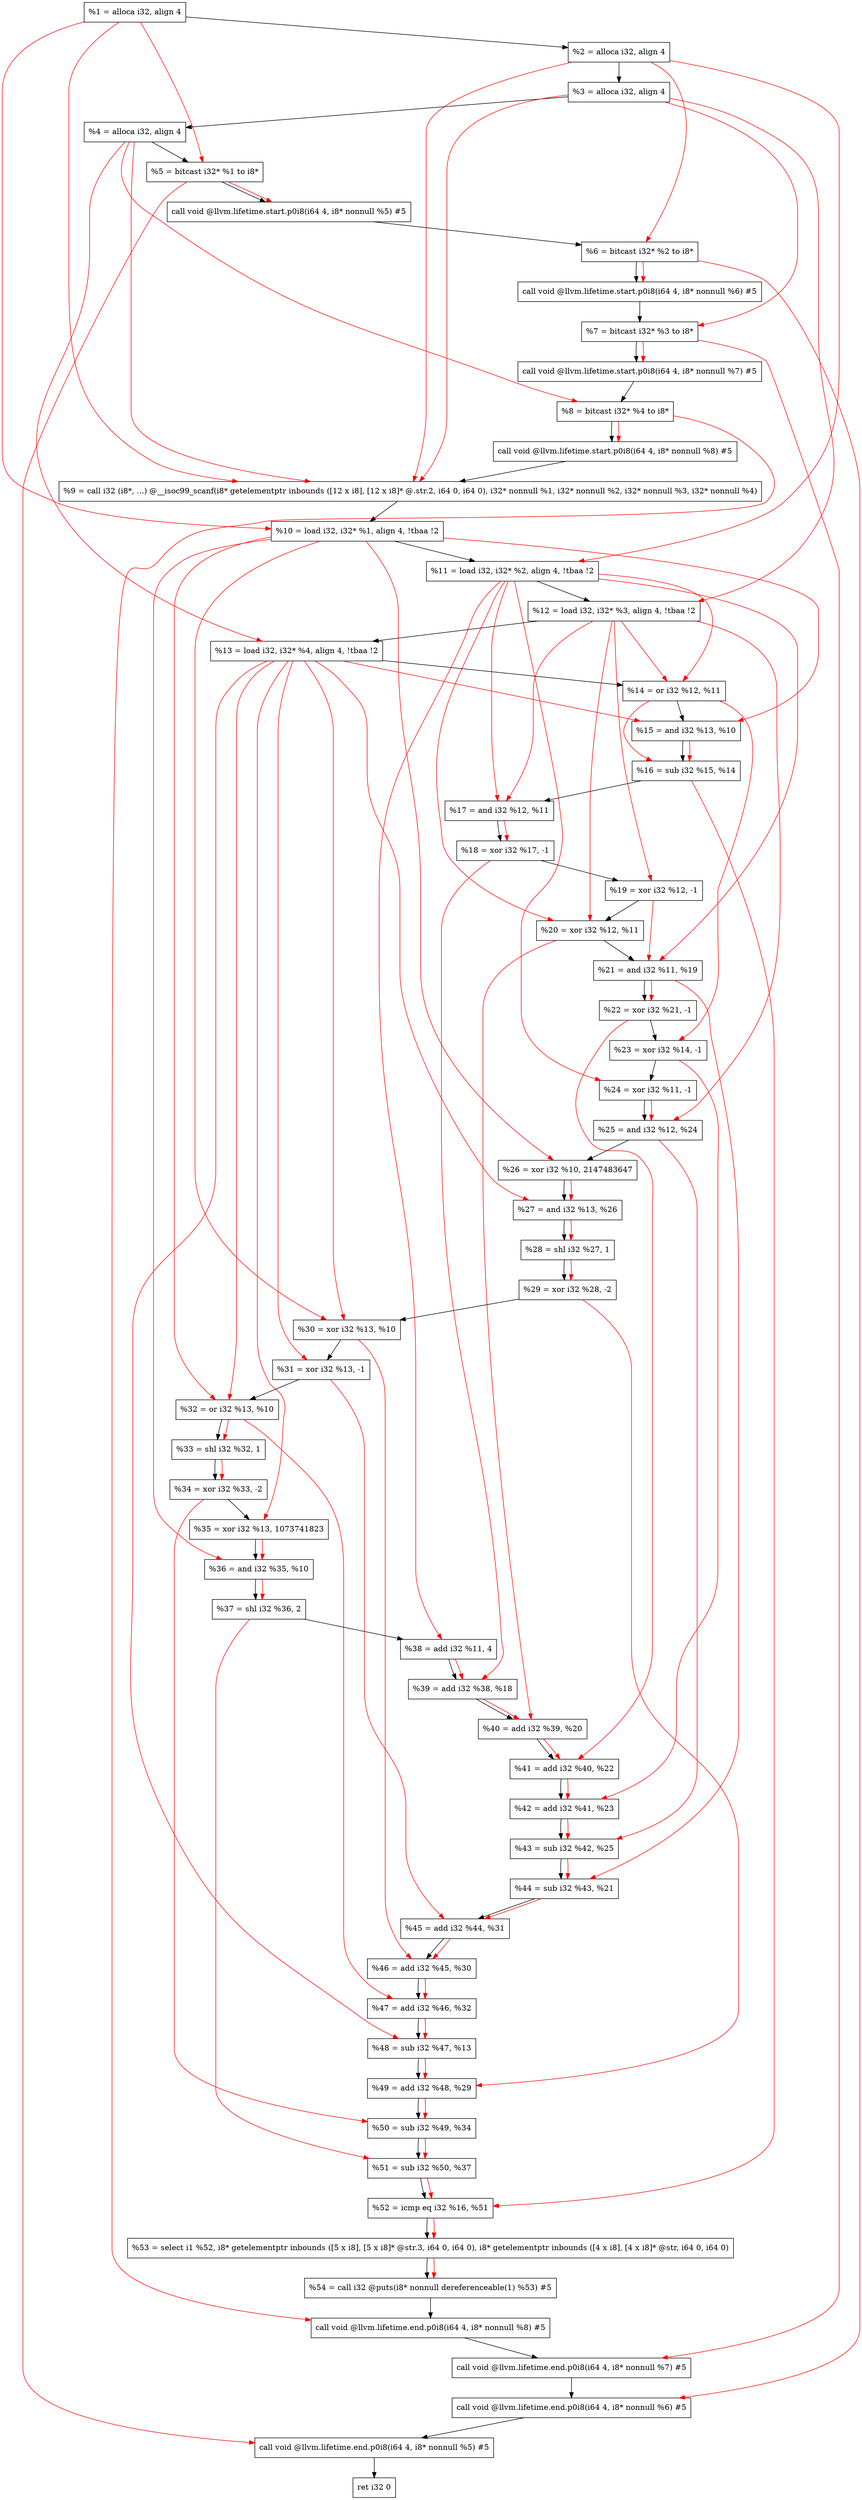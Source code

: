 digraph "DFG for'main' function" {
	Node0x209dd68[shape=record, label="  %1 = alloca i32, align 4"];
	Node0x209dde8[shape=record, label="  %2 = alloca i32, align 4"];
	Node0x209de78[shape=record, label="  %3 = alloca i32, align 4"];
	Node0x209ded8[shape=record, label="  %4 = alloca i32, align 4"];
	Node0x209df88[shape=record, label="  %5 = bitcast i32* %1 to i8*"];
	Node0x209e3b8[shape=record, label="  call void @llvm.lifetime.start.p0i8(i64 4, i8* nonnull %5) #5"];
	Node0x209e498[shape=record, label="  %6 = bitcast i32* %2 to i8*"];
	Node0x209e598[shape=record, label="  call void @llvm.lifetime.start.p0i8(i64 4, i8* nonnull %6) #5"];
	Node0x209e658[shape=record, label="  %7 = bitcast i32* %3 to i8*"];
	Node0x209e708[shape=record, label="  call void @llvm.lifetime.start.p0i8(i64 4, i8* nonnull %7) #5"];
	Node0x209e7c8[shape=record, label="  %8 = bitcast i32* %4 to i8*"];
	Node0x209e878[shape=record, label="  call void @llvm.lifetime.start.p0i8(i64 4, i8* nonnull %8) #5"];
	Node0x2098b80[shape=record, label="  %9 = call i32 (i8*, ...) @__isoc99_scanf(i8* getelementptr inbounds ([12 x i8], [12 x i8]* @.str.2, i64 0, i64 0), i32* nonnull %1, i32* nonnull %2, i32* nonnull %3, i32* nonnull %4)"];
	Node0x209ea78[shape=record, label="  %10 = load i32, i32* %1, align 4, !tbaa !2"];
	Node0x209f9e8[shape=record, label="  %11 = load i32, i32* %2, align 4, !tbaa !2"];
	Node0x20a0058[shape=record, label="  %12 = load i32, i32* %3, align 4, !tbaa !2"];
	Node0x20a00b8[shape=record, label="  %13 = load i32, i32* %4, align 4, !tbaa !2"];
	Node0x20a0130[shape=record, label="  %14 = or i32 %12, %11"];
	Node0x20a01a0[shape=record, label="  %15 = and i32 %13, %10"];
	Node0x20a0210[shape=record, label="  %16 = sub i32 %15, %14"];
	Node0x20a0280[shape=record, label="  %17 = and i32 %12, %11"];
	Node0x20a02f0[shape=record, label="  %18 = xor i32 %17, -1"];
	Node0x20a0360[shape=record, label="  %19 = xor i32 %12, -1"];
	Node0x20a03d0[shape=record, label="  %20 = xor i32 %12, %11"];
	Node0x20a0440[shape=record, label="  %21 = and i32 %11, %19"];
	Node0x20a04b0[shape=record, label="  %22 = xor i32 %21, -1"];
	Node0x20a0520[shape=record, label="  %23 = xor i32 %14, -1"];
	Node0x20a0590[shape=record, label="  %24 = xor i32 %11, -1"];
	Node0x20a0600[shape=record, label="  %25 = and i32 %12, %24"];
	Node0x20a0670[shape=record, label="  %26 = xor i32 %10, 2147483647"];
	Node0x20a06e0[shape=record, label="  %27 = and i32 %13, %26"];
	Node0x20a0750[shape=record, label="  %28 = shl i32 %27, 1"];
	Node0x20a07c0[shape=record, label="  %29 = xor i32 %28, -2"];
	Node0x20a0830[shape=record, label="  %30 = xor i32 %13, %10"];
	Node0x20a08a0[shape=record, label="  %31 = xor i32 %13, -1"];
	Node0x20a0910[shape=record, label="  %32 = or i32 %13, %10"];
	Node0x20a0980[shape=record, label="  %33 = shl i32 %32, 1"];
	Node0x20a09f0[shape=record, label="  %34 = xor i32 %33, -2"];
	Node0x20a0a60[shape=record, label="  %35 = xor i32 %13, 1073741823"];
	Node0x20a0ad0[shape=record, label="  %36 = and i32 %35, %10"];
	Node0x20a0b40[shape=record, label="  %37 = shl i32 %36, 2"];
	Node0x20a0bb0[shape=record, label="  %38 = add i32 %11, 4"];
	Node0x20a0c20[shape=record, label="  %39 = add i32 %38, %18"];
	Node0x20a0c90[shape=record, label="  %40 = add i32 %39, %20"];
	Node0x20a0d00[shape=record, label="  %41 = add i32 %40, %22"];
	Node0x20a0d70[shape=record, label="  %42 = add i32 %41, %23"];
	Node0x20a0de0[shape=record, label="  %43 = sub i32 %42, %25"];
	Node0x20a0e50[shape=record, label="  %44 = sub i32 %43, %21"];
	Node0x20a0ec0[shape=record, label="  %45 = add i32 %44, %31"];
	Node0x20a0f30[shape=record, label="  %46 = add i32 %45, %30"];
	Node0x20a0fa0[shape=record, label="  %47 = add i32 %46, %32"];
	Node0x20a1010[shape=record, label="  %48 = sub i32 %47, %13"];
	Node0x20a1080[shape=record, label="  %49 = add i32 %48, %29"];
	Node0x20a10f0[shape=record, label="  %50 = sub i32 %49, %34"];
	Node0x20a1160[shape=record, label="  %51 = sub i32 %50, %37"];
	Node0x20a11d0[shape=record, label="  %52 = icmp eq i32 %16, %51"];
	Node0x203d8b8[shape=record, label="  %53 = select i1 %52, i8* getelementptr inbounds ([5 x i8], [5 x i8]* @str.3, i64 0, i64 0), i8* getelementptr inbounds ([4 x i8], [4 x i8]* @str, i64 0, i64 0)"];
	Node0x20a1260[shape=record, label="  %54 = call i32 @puts(i8* nonnull dereferenceable(1) %53) #5"];
	Node0x20a1508[shape=record, label="  call void @llvm.lifetime.end.p0i8(i64 4, i8* nonnull %8) #5"];
	Node0x20a1668[shape=record, label="  call void @llvm.lifetime.end.p0i8(i64 4, i8* nonnull %7) #5"];
	Node0x20a1778[shape=record, label="  call void @llvm.lifetime.end.p0i8(i64 4, i8* nonnull %6) #5"];
	Node0x20a1888[shape=record, label="  call void @llvm.lifetime.end.p0i8(i64 4, i8* nonnull %5) #5"];
	Node0x20a1948[shape=record, label="  ret i32 0"];
	Node0x209dd68 -> Node0x209dde8;
	Node0x209dde8 -> Node0x209de78;
	Node0x209de78 -> Node0x209ded8;
	Node0x209ded8 -> Node0x209df88;
	Node0x209df88 -> Node0x209e3b8;
	Node0x209e3b8 -> Node0x209e498;
	Node0x209e498 -> Node0x209e598;
	Node0x209e598 -> Node0x209e658;
	Node0x209e658 -> Node0x209e708;
	Node0x209e708 -> Node0x209e7c8;
	Node0x209e7c8 -> Node0x209e878;
	Node0x209e878 -> Node0x2098b80;
	Node0x2098b80 -> Node0x209ea78;
	Node0x209ea78 -> Node0x209f9e8;
	Node0x209f9e8 -> Node0x20a0058;
	Node0x20a0058 -> Node0x20a00b8;
	Node0x20a00b8 -> Node0x20a0130;
	Node0x20a0130 -> Node0x20a01a0;
	Node0x20a01a0 -> Node0x20a0210;
	Node0x20a0210 -> Node0x20a0280;
	Node0x20a0280 -> Node0x20a02f0;
	Node0x20a02f0 -> Node0x20a0360;
	Node0x20a0360 -> Node0x20a03d0;
	Node0x20a03d0 -> Node0x20a0440;
	Node0x20a0440 -> Node0x20a04b0;
	Node0x20a04b0 -> Node0x20a0520;
	Node0x20a0520 -> Node0x20a0590;
	Node0x20a0590 -> Node0x20a0600;
	Node0x20a0600 -> Node0x20a0670;
	Node0x20a0670 -> Node0x20a06e0;
	Node0x20a06e0 -> Node0x20a0750;
	Node0x20a0750 -> Node0x20a07c0;
	Node0x20a07c0 -> Node0x20a0830;
	Node0x20a0830 -> Node0x20a08a0;
	Node0x20a08a0 -> Node0x20a0910;
	Node0x20a0910 -> Node0x20a0980;
	Node0x20a0980 -> Node0x20a09f0;
	Node0x20a09f0 -> Node0x20a0a60;
	Node0x20a0a60 -> Node0x20a0ad0;
	Node0x20a0ad0 -> Node0x20a0b40;
	Node0x20a0b40 -> Node0x20a0bb0;
	Node0x20a0bb0 -> Node0x20a0c20;
	Node0x20a0c20 -> Node0x20a0c90;
	Node0x20a0c90 -> Node0x20a0d00;
	Node0x20a0d00 -> Node0x20a0d70;
	Node0x20a0d70 -> Node0x20a0de0;
	Node0x20a0de0 -> Node0x20a0e50;
	Node0x20a0e50 -> Node0x20a0ec0;
	Node0x20a0ec0 -> Node0x20a0f30;
	Node0x20a0f30 -> Node0x20a0fa0;
	Node0x20a0fa0 -> Node0x20a1010;
	Node0x20a1010 -> Node0x20a1080;
	Node0x20a1080 -> Node0x20a10f0;
	Node0x20a10f0 -> Node0x20a1160;
	Node0x20a1160 -> Node0x20a11d0;
	Node0x20a11d0 -> Node0x203d8b8;
	Node0x203d8b8 -> Node0x20a1260;
	Node0x20a1260 -> Node0x20a1508;
	Node0x20a1508 -> Node0x20a1668;
	Node0x20a1668 -> Node0x20a1778;
	Node0x20a1778 -> Node0x20a1888;
	Node0x20a1888 -> Node0x20a1948;
edge [color=red]
	Node0x209dd68 -> Node0x209df88;
	Node0x209df88 -> Node0x209e3b8;
	Node0x209dde8 -> Node0x209e498;
	Node0x209e498 -> Node0x209e598;
	Node0x209de78 -> Node0x209e658;
	Node0x209e658 -> Node0x209e708;
	Node0x209ded8 -> Node0x209e7c8;
	Node0x209e7c8 -> Node0x209e878;
	Node0x209dd68 -> Node0x2098b80;
	Node0x209dde8 -> Node0x2098b80;
	Node0x209de78 -> Node0x2098b80;
	Node0x209ded8 -> Node0x2098b80;
	Node0x209dd68 -> Node0x209ea78;
	Node0x209dde8 -> Node0x209f9e8;
	Node0x209de78 -> Node0x20a0058;
	Node0x209ded8 -> Node0x20a00b8;
	Node0x20a0058 -> Node0x20a0130;
	Node0x209f9e8 -> Node0x20a0130;
	Node0x20a00b8 -> Node0x20a01a0;
	Node0x209ea78 -> Node0x20a01a0;
	Node0x20a01a0 -> Node0x20a0210;
	Node0x20a0130 -> Node0x20a0210;
	Node0x20a0058 -> Node0x20a0280;
	Node0x209f9e8 -> Node0x20a0280;
	Node0x20a0280 -> Node0x20a02f0;
	Node0x20a0058 -> Node0x20a0360;
	Node0x20a0058 -> Node0x20a03d0;
	Node0x209f9e8 -> Node0x20a03d0;
	Node0x209f9e8 -> Node0x20a0440;
	Node0x20a0360 -> Node0x20a0440;
	Node0x20a0440 -> Node0x20a04b0;
	Node0x20a0130 -> Node0x20a0520;
	Node0x209f9e8 -> Node0x20a0590;
	Node0x20a0058 -> Node0x20a0600;
	Node0x20a0590 -> Node0x20a0600;
	Node0x209ea78 -> Node0x20a0670;
	Node0x20a00b8 -> Node0x20a06e0;
	Node0x20a0670 -> Node0x20a06e0;
	Node0x20a06e0 -> Node0x20a0750;
	Node0x20a0750 -> Node0x20a07c0;
	Node0x20a00b8 -> Node0x20a0830;
	Node0x209ea78 -> Node0x20a0830;
	Node0x20a00b8 -> Node0x20a08a0;
	Node0x20a00b8 -> Node0x20a0910;
	Node0x209ea78 -> Node0x20a0910;
	Node0x20a0910 -> Node0x20a0980;
	Node0x20a0980 -> Node0x20a09f0;
	Node0x20a00b8 -> Node0x20a0a60;
	Node0x20a0a60 -> Node0x20a0ad0;
	Node0x209ea78 -> Node0x20a0ad0;
	Node0x20a0ad0 -> Node0x20a0b40;
	Node0x209f9e8 -> Node0x20a0bb0;
	Node0x20a0bb0 -> Node0x20a0c20;
	Node0x20a02f0 -> Node0x20a0c20;
	Node0x20a0c20 -> Node0x20a0c90;
	Node0x20a03d0 -> Node0x20a0c90;
	Node0x20a0c90 -> Node0x20a0d00;
	Node0x20a04b0 -> Node0x20a0d00;
	Node0x20a0d00 -> Node0x20a0d70;
	Node0x20a0520 -> Node0x20a0d70;
	Node0x20a0d70 -> Node0x20a0de0;
	Node0x20a0600 -> Node0x20a0de0;
	Node0x20a0de0 -> Node0x20a0e50;
	Node0x20a0440 -> Node0x20a0e50;
	Node0x20a0e50 -> Node0x20a0ec0;
	Node0x20a08a0 -> Node0x20a0ec0;
	Node0x20a0ec0 -> Node0x20a0f30;
	Node0x20a0830 -> Node0x20a0f30;
	Node0x20a0f30 -> Node0x20a0fa0;
	Node0x20a0910 -> Node0x20a0fa0;
	Node0x20a0fa0 -> Node0x20a1010;
	Node0x20a00b8 -> Node0x20a1010;
	Node0x20a1010 -> Node0x20a1080;
	Node0x20a07c0 -> Node0x20a1080;
	Node0x20a1080 -> Node0x20a10f0;
	Node0x20a09f0 -> Node0x20a10f0;
	Node0x20a10f0 -> Node0x20a1160;
	Node0x20a0b40 -> Node0x20a1160;
	Node0x20a0210 -> Node0x20a11d0;
	Node0x20a1160 -> Node0x20a11d0;
	Node0x20a11d0 -> Node0x203d8b8;
	Node0x203d8b8 -> Node0x20a1260;
	Node0x209e7c8 -> Node0x20a1508;
	Node0x209e658 -> Node0x20a1668;
	Node0x209e498 -> Node0x20a1778;
	Node0x209df88 -> Node0x20a1888;
}
